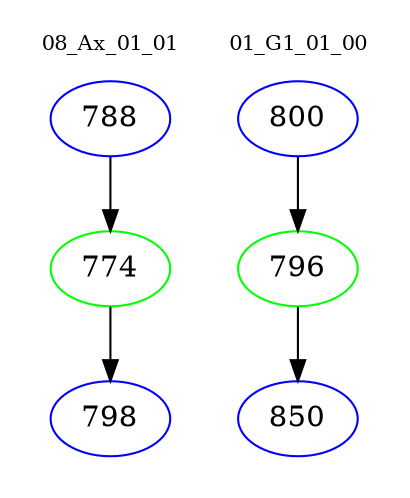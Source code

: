 digraph{
subgraph cluster_0 {
color = white
label = "08_Ax_01_01";
fontsize=10;
T0_788 [label="788", color="blue"]
T0_788 -> T0_774 [color="black"]
T0_774 [label="774", color="green"]
T0_774 -> T0_798 [color="black"]
T0_798 [label="798", color="blue"]
}
subgraph cluster_1 {
color = white
label = "01_G1_01_00";
fontsize=10;
T1_800 [label="800", color="blue"]
T1_800 -> T1_796 [color="black"]
T1_796 [label="796", color="green"]
T1_796 -> T1_850 [color="black"]
T1_850 [label="850", color="blue"]
}
}
